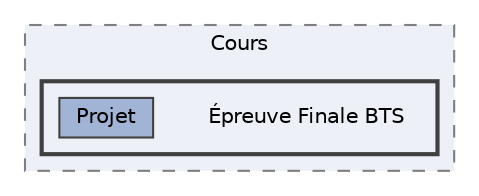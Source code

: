 digraph "C:/Users/MSI/Desktop/Cours/Épreuve Finale BTS"
{
 // LATEX_PDF_SIZE
  bgcolor="transparent";
  edge [fontname=Helvetica,fontsize=10,labelfontname=Helvetica,labelfontsize=10];
  node [fontname=Helvetica,fontsize=10,shape=box,height=0.2,width=0.4];
  compound=true
  subgraph clusterdir_20b44fee32c9dccd291531af1cf6552d {
    graph [ bgcolor="#edf0f7", pencolor="grey50", label="Cours", fontname=Helvetica,fontsize=10 style="filled,dashed", URL="dir_20b44fee32c9dccd291531af1cf6552d.html",tooltip=""]
  subgraph clusterdir_76c0b094b3c1abf5e38a6c30ff41c482 {
    graph [ bgcolor="#edf0f7", pencolor="grey25", label="", fontname=Helvetica,fontsize=10 style="filled,bold", URL="dir_76c0b094b3c1abf5e38a6c30ff41c482.html",tooltip=""]
    dir_76c0b094b3c1abf5e38a6c30ff41c482 [shape=plaintext, label="Épreuve Finale BTS"];
  dir_5751f3bda54050c8a1dad7be7411d39b [label="Projet", fillcolor="#a2b4d6", color="grey25", style="filled", URL="dir_5751f3bda54050c8a1dad7be7411d39b.html",tooltip=""];
  }
  }
}
